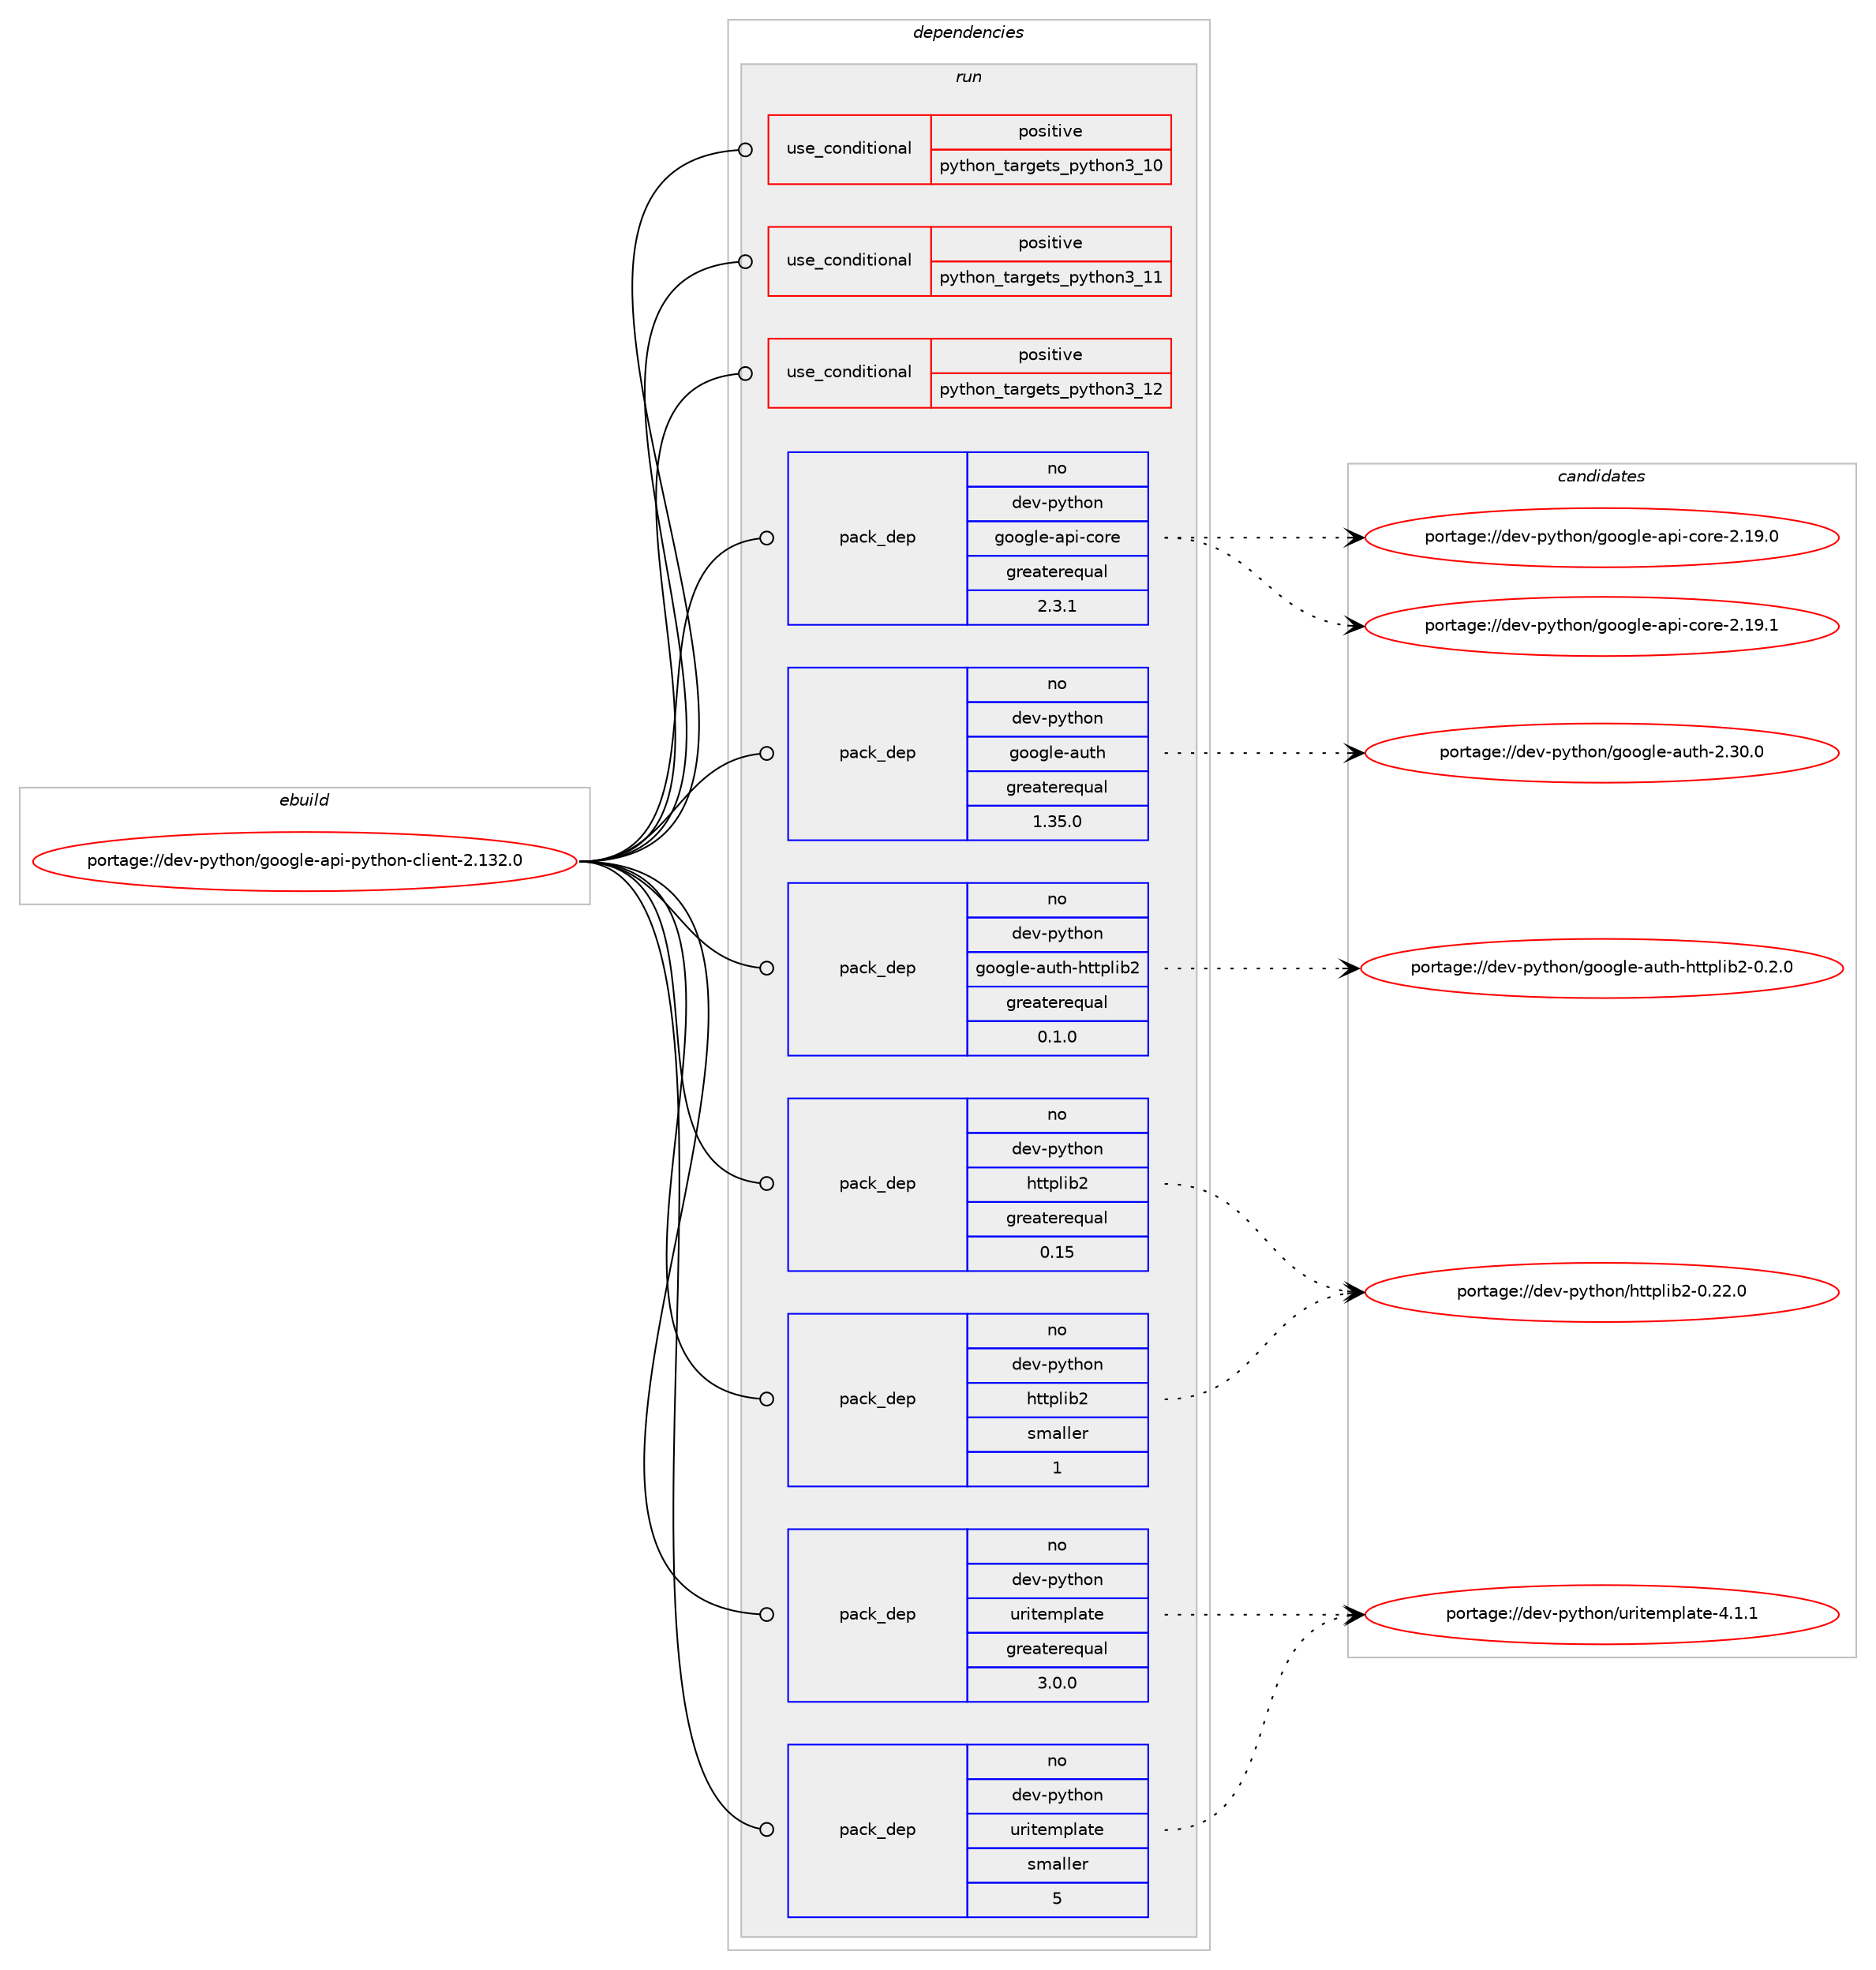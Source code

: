 digraph prolog {

# *************
# Graph options
# *************

newrank=true;
concentrate=true;
compound=true;
graph [rankdir=LR,fontname=Helvetica,fontsize=10,ranksep=1.5];#, ranksep=2.5, nodesep=0.2];
edge  [arrowhead=vee];
node  [fontname=Helvetica,fontsize=10];

# **********
# The ebuild
# **********

subgraph cluster_leftcol {
color=gray;
rank=same;
label=<<i>ebuild</i>>;
id [label="portage://dev-python/google-api-python-client-2.132.0", color=red, width=4, href="../dev-python/google-api-python-client-2.132.0.svg"];
}

# ****************
# The dependencies
# ****************

subgraph cluster_midcol {
color=gray;
label=<<i>dependencies</i>>;
subgraph cluster_compile {
fillcolor="#eeeeee";
style=filled;
label=<<i>compile</i>>;
}
subgraph cluster_compileandrun {
fillcolor="#eeeeee";
style=filled;
label=<<i>compile and run</i>>;
}
subgraph cluster_run {
fillcolor="#eeeeee";
style=filled;
label=<<i>run</i>>;
subgraph cond32157 {
dependency73815 [label=<<TABLE BORDER="0" CELLBORDER="1" CELLSPACING="0" CELLPADDING="4"><TR><TD ROWSPAN="3" CELLPADDING="10">use_conditional</TD></TR><TR><TD>positive</TD></TR><TR><TD>python_targets_python3_10</TD></TR></TABLE>>, shape=none, color=red];
# *** BEGIN UNKNOWN DEPENDENCY TYPE (TODO) ***
# dependency73815 -> package_dependency(portage://dev-python/google-api-python-client-2.132.0,run,no,dev-lang,python,none,[,,],[slot(3.10)],[])
# *** END UNKNOWN DEPENDENCY TYPE (TODO) ***

}
id:e -> dependency73815:w [weight=20,style="solid",arrowhead="odot"];
subgraph cond32158 {
dependency73816 [label=<<TABLE BORDER="0" CELLBORDER="1" CELLSPACING="0" CELLPADDING="4"><TR><TD ROWSPAN="3" CELLPADDING="10">use_conditional</TD></TR><TR><TD>positive</TD></TR><TR><TD>python_targets_python3_11</TD></TR></TABLE>>, shape=none, color=red];
# *** BEGIN UNKNOWN DEPENDENCY TYPE (TODO) ***
# dependency73816 -> package_dependency(portage://dev-python/google-api-python-client-2.132.0,run,no,dev-lang,python,none,[,,],[slot(3.11)],[])
# *** END UNKNOWN DEPENDENCY TYPE (TODO) ***

}
id:e -> dependency73816:w [weight=20,style="solid",arrowhead="odot"];
subgraph cond32159 {
dependency73817 [label=<<TABLE BORDER="0" CELLBORDER="1" CELLSPACING="0" CELLPADDING="4"><TR><TD ROWSPAN="3" CELLPADDING="10">use_conditional</TD></TR><TR><TD>positive</TD></TR><TR><TD>python_targets_python3_12</TD></TR></TABLE>>, shape=none, color=red];
# *** BEGIN UNKNOWN DEPENDENCY TYPE (TODO) ***
# dependency73817 -> package_dependency(portage://dev-python/google-api-python-client-2.132.0,run,no,dev-lang,python,none,[,,],[slot(3.12)],[])
# *** END UNKNOWN DEPENDENCY TYPE (TODO) ***

}
id:e -> dependency73817:w [weight=20,style="solid",arrowhead="odot"];
subgraph pack40443 {
dependency73818 [label=<<TABLE BORDER="0" CELLBORDER="1" CELLSPACING="0" CELLPADDING="4" WIDTH="220"><TR><TD ROWSPAN="6" CELLPADDING="30">pack_dep</TD></TR><TR><TD WIDTH="110">no</TD></TR><TR><TD>dev-python</TD></TR><TR><TD>google-api-core</TD></TR><TR><TD>greaterequal</TD></TR><TR><TD>2.3.1</TD></TR></TABLE>>, shape=none, color=blue];
}
id:e -> dependency73818:w [weight=20,style="solid",arrowhead="odot"];
subgraph pack40444 {
dependency73819 [label=<<TABLE BORDER="0" CELLBORDER="1" CELLSPACING="0" CELLPADDING="4" WIDTH="220"><TR><TD ROWSPAN="6" CELLPADDING="30">pack_dep</TD></TR><TR><TD WIDTH="110">no</TD></TR><TR><TD>dev-python</TD></TR><TR><TD>google-auth</TD></TR><TR><TD>greaterequal</TD></TR><TR><TD>1.35.0</TD></TR></TABLE>>, shape=none, color=blue];
}
id:e -> dependency73819:w [weight=20,style="solid",arrowhead="odot"];
subgraph pack40445 {
dependency73820 [label=<<TABLE BORDER="0" CELLBORDER="1" CELLSPACING="0" CELLPADDING="4" WIDTH="220"><TR><TD ROWSPAN="6" CELLPADDING="30">pack_dep</TD></TR><TR><TD WIDTH="110">no</TD></TR><TR><TD>dev-python</TD></TR><TR><TD>google-auth-httplib2</TD></TR><TR><TD>greaterequal</TD></TR><TR><TD>0.1.0</TD></TR></TABLE>>, shape=none, color=blue];
}
id:e -> dependency73820:w [weight=20,style="solid",arrowhead="odot"];
subgraph pack40446 {
dependency73821 [label=<<TABLE BORDER="0" CELLBORDER="1" CELLSPACING="0" CELLPADDING="4" WIDTH="220"><TR><TD ROWSPAN="6" CELLPADDING="30">pack_dep</TD></TR><TR><TD WIDTH="110">no</TD></TR><TR><TD>dev-python</TD></TR><TR><TD>httplib2</TD></TR><TR><TD>greaterequal</TD></TR><TR><TD>0.15</TD></TR></TABLE>>, shape=none, color=blue];
}
id:e -> dependency73821:w [weight=20,style="solid",arrowhead="odot"];
subgraph pack40447 {
dependency73822 [label=<<TABLE BORDER="0" CELLBORDER="1" CELLSPACING="0" CELLPADDING="4" WIDTH="220"><TR><TD ROWSPAN="6" CELLPADDING="30">pack_dep</TD></TR><TR><TD WIDTH="110">no</TD></TR><TR><TD>dev-python</TD></TR><TR><TD>httplib2</TD></TR><TR><TD>smaller</TD></TR><TR><TD>1</TD></TR></TABLE>>, shape=none, color=blue];
}
id:e -> dependency73822:w [weight=20,style="solid",arrowhead="odot"];
subgraph pack40448 {
dependency73823 [label=<<TABLE BORDER="0" CELLBORDER="1" CELLSPACING="0" CELLPADDING="4" WIDTH="220"><TR><TD ROWSPAN="6" CELLPADDING="30">pack_dep</TD></TR><TR><TD WIDTH="110">no</TD></TR><TR><TD>dev-python</TD></TR><TR><TD>uritemplate</TD></TR><TR><TD>greaterequal</TD></TR><TR><TD>3.0.0</TD></TR></TABLE>>, shape=none, color=blue];
}
id:e -> dependency73823:w [weight=20,style="solid",arrowhead="odot"];
subgraph pack40449 {
dependency73824 [label=<<TABLE BORDER="0" CELLBORDER="1" CELLSPACING="0" CELLPADDING="4" WIDTH="220"><TR><TD ROWSPAN="6" CELLPADDING="30">pack_dep</TD></TR><TR><TD WIDTH="110">no</TD></TR><TR><TD>dev-python</TD></TR><TR><TD>uritemplate</TD></TR><TR><TD>smaller</TD></TR><TR><TD>5</TD></TR></TABLE>>, shape=none, color=blue];
}
id:e -> dependency73824:w [weight=20,style="solid",arrowhead="odot"];
}
}

# **************
# The candidates
# **************

subgraph cluster_choices {
rank=same;
color=gray;
label=<<i>candidates</i>>;

subgraph choice40443 {
color=black;
nodesep=1;
choice10010111845112121116104111110471031111111031081014597112105459911111410145504649574648 [label="portage://dev-python/google-api-core-2.19.0", color=red, width=4,href="../dev-python/google-api-core-2.19.0.svg"];
choice10010111845112121116104111110471031111111031081014597112105459911111410145504649574649 [label="portage://dev-python/google-api-core-2.19.1", color=red, width=4,href="../dev-python/google-api-core-2.19.1.svg"];
dependency73818:e -> choice10010111845112121116104111110471031111111031081014597112105459911111410145504649574648:w [style=dotted,weight="100"];
dependency73818:e -> choice10010111845112121116104111110471031111111031081014597112105459911111410145504649574649:w [style=dotted,weight="100"];
}
subgraph choice40444 {
color=black;
nodesep=1;
choice1001011184511212111610411111047103111111103108101459711711610445504651484648 [label="portage://dev-python/google-auth-2.30.0", color=red, width=4,href="../dev-python/google-auth-2.30.0.svg"];
dependency73819:e -> choice1001011184511212111610411111047103111111103108101459711711610445504651484648:w [style=dotted,weight="100"];
}
subgraph choice40445 {
color=black;
nodesep=1;
choice10010111845112121116104111110471031111111031081014597117116104451041161161121081059850454846504648 [label="portage://dev-python/google-auth-httplib2-0.2.0", color=red, width=4,href="../dev-python/google-auth-httplib2-0.2.0.svg"];
dependency73820:e -> choice10010111845112121116104111110471031111111031081014597117116104451041161161121081059850454846504648:w [style=dotted,weight="100"];
}
subgraph choice40446 {
color=black;
nodesep=1;
choice1001011184511212111610411111047104116116112108105985045484650504648 [label="portage://dev-python/httplib2-0.22.0", color=red, width=4,href="../dev-python/httplib2-0.22.0.svg"];
dependency73821:e -> choice1001011184511212111610411111047104116116112108105985045484650504648:w [style=dotted,weight="100"];
}
subgraph choice40447 {
color=black;
nodesep=1;
choice1001011184511212111610411111047104116116112108105985045484650504648 [label="portage://dev-python/httplib2-0.22.0", color=red, width=4,href="../dev-python/httplib2-0.22.0.svg"];
dependency73822:e -> choice1001011184511212111610411111047104116116112108105985045484650504648:w [style=dotted,weight="100"];
}
subgraph choice40448 {
color=black;
nodesep=1;
choice100101118451121211161041111104711711410511610110911210897116101455246494649 [label="portage://dev-python/uritemplate-4.1.1", color=red, width=4,href="../dev-python/uritemplate-4.1.1.svg"];
dependency73823:e -> choice100101118451121211161041111104711711410511610110911210897116101455246494649:w [style=dotted,weight="100"];
}
subgraph choice40449 {
color=black;
nodesep=1;
choice100101118451121211161041111104711711410511610110911210897116101455246494649 [label="portage://dev-python/uritemplate-4.1.1", color=red, width=4,href="../dev-python/uritemplate-4.1.1.svg"];
dependency73824:e -> choice100101118451121211161041111104711711410511610110911210897116101455246494649:w [style=dotted,weight="100"];
}
}

}
